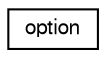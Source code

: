 digraph "Graphical Class Hierarchy"
{
  edge [fontname="FreeSans",fontsize="10",labelfontname="FreeSans",labelfontsize="10"];
  node [fontname="FreeSans",fontsize="10",shape=record];
  rankdir="LR";
  Node1 [label="option",height=0.2,width=0.4,color="black", fillcolor="white", style="filled",URL="$structoption.html"];
}
